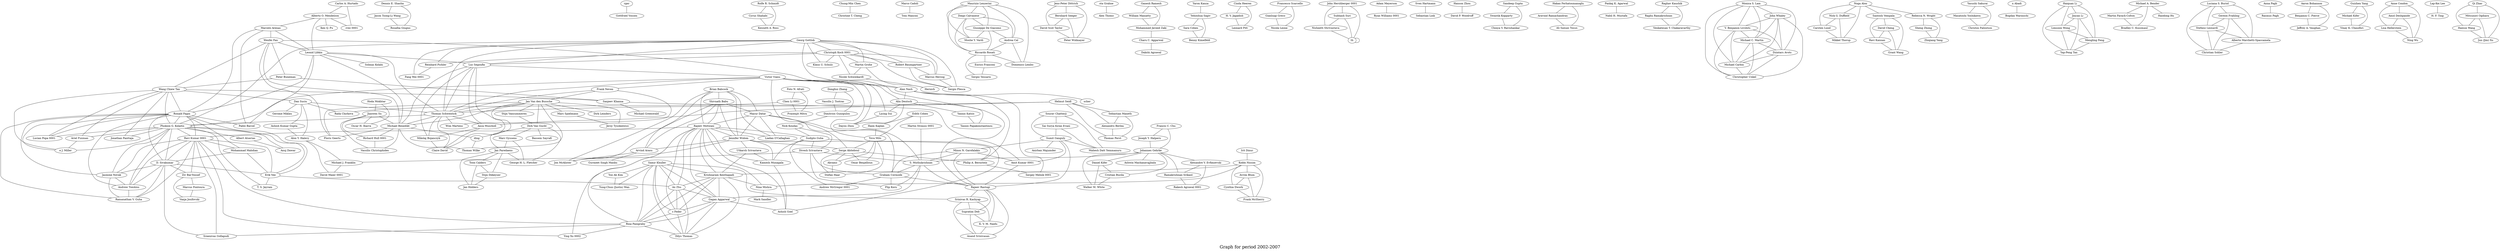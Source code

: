/*****
Graph for period 2002-2007
*****/

graph G {
  graph [splines=true overlap=false]
  node  [shape=ellipse, width=0.3, height=0.3]
  0 [label="Carlos A. Hurtado"];
  1 [label="Alberto O. Mendelzon"];
  2 [label="Georg Gottlob"];
  3 [label="Christoph Koch 0001"];
  4 [label="Foto N. Afrati"];
  5 [label="Chen Li 0001"];
  6 [label="Prasenjit Mitra"];
  7 [label="Donghui Zhang"];
  8 [label="Vassilis J. Tsotras"];
  9 [label="Dimitrios Gunopulos"];
  10 [label="Nick Koudas"];
  11 [label="Dennis E. Shasha"];
  12 [label="Jason Tsong-Li Wang"];
  13 [label="Rosalba Giugno"];
  14 [label="rger"];
  15 [label="Gottfried Vossen"];
  16 [label="Rolfe R. Schmidt"];
  17 [label="Cyrus Shahabi"];
  18 [label="Kenneth A. Ross"];
  19 [label="Marcelo Arenas"];
  20 [label="Wenfei Fan"];
  21 [label="Leonid Libkin"];
  22 [label="Peter Buneman"];
  23 [label="Wang Chiew Tan"];
  24 [label="Luc Segoufin"];
  25 [label="Victor Vianu"];
  26 [label="Francis C. Chu"];
  27 [label="Joseph Y. Halpern"];
  28 [label="Johannes Gehrke"];
  29 [label="Sanjeev Khanna"];
  30 [label="Dan Suciu"];
  31 [label="Chung-Min Chen"];
  32 [label="Christine T. Cheng"];
  33 [label="Rada Chirkova"];
  34 [label="Brian Babcock"];
  35 [label="Shivnath Babu"];
  36 [label="Mayur Datar"];
  37 [label="Rajeev Motwani"];
  38 [label="Jennifer Widom"];
  39 [label="Arvind Arasu"];
  40 [label="Jon McAlister"];
  41 [label="Sudipto Guha"];
  42 [label="Gerome Miklau"];
  43 [label="Frank Neven"];
  44 [label="Jan Van den Bussche"];
  45 [label="Marco Cadoli"];
  46 [label="Toni Mancini"];
  47 [label="Divesh Srivastava"];
  48 [label="Edith Cohen"];
  49 [label="Haim Kaplan"];
  50 [label="Tova Milo"];
  51 [label="Hoda Mokhtar"];
  52 [label="Jianwen Su"];
  53 [label="Oscar H. Ibarra"];
  54 [label="Sourav Chatterji"];
  55 [label="Sai Surya Kiran Evani"];
  56 [label="Sumit Ganguly"];
  57 [label="Mahesh Datt Yemmanuru"];
  58 [label="Maurizio Lenzerini"];
  59 [label="Diego Calvanese"];
  60 [label="Giuseppe De Giacomo"];
  61 [label="Moshe Y. Vardi"];
  62 [label="Marc Spielmann"];
  63 [label="Jerzy Tyszkiewicz"];
  64 [label="Minos N. Garofalakis"];
  65 [label="Amit Kumar 0001"];
  66 [label="Reinhard Pichler"];
  67 [label="Jens-Peter Dittrich"];
  68 [label="Bernhard Seeger"];
  69 [label="David Scot Taylor"];
  70 [label="Peter Widmayer"];
  71 [label="Helmut Seidl"];
  72 [label="Thomas Schwentick"];
  73 [label="Anca Muscholl"];
  74 [label="Michael Benedikt"];
  75 [label="sta Grahne"];
  76 [label="Alex Thomo"];
  77 [label="Martin Strauss 0001"];
  78 [label="S. Muthukrishnan"];
  79 [label="Ken Q. Pu"];
  80 [label="Samir Khuller"];
  81 [label="Yoo Ah Kim"];
  82 [label="Yung-Chun (Justin) Wan"];
  83 [label="Richard Hull 0001"];
  84 [label="Vassilis Christophides"];
  85 [label="Alexandre V. Evfimievski"];
  86 [label="Ramakrishnan Srikant"];
  87 [label="Rakesh Agrawal 0001"];
  88 [label="Daniel Kifer"];
  89 [label="Cristian Bucila"];
  90 [label="Walker M. White"];
  91 [label="Andrea Cal"];
  92 [label="Riccardo Rosati"];
  93 [label="Domenico Lembo"];
  94 [label="Irit Dinur"];
  95 [label="Kobbi Nissim"];
  96 [label="Ganesh Ramesh"];
  97 [label="William Maniatty"];
  98 [label="Mohammed Javeed Zaki"];
  99 [label="Charu C. Aggarwal"];
  100 [label="Ronald Fagin"];
  101 [label="Phokion G. Kolaitis"];
  102 [label="Lucian Popa 0001"];
  103 [label="Yaron Kanza"];
  104 [label="Yehoshua Sagiv"];
  105 [label="Liadan O'Callaghan"];
  106 [label="Graham Cormode"];
  107 [label="Ashish Kumar Gupta"];
  108 [label="Alon Y. Halevy"];
  109 [label="Cinda Heeren"];
  110 [label="H. V. Jagadish"];
  111 [label="Leonard Pitt"];
  112 [label="Dakshi Agrawal"];
  113 [label="Francesco Scarcello"];
  114 [label="Gianluigi Greco"];
  115 [label="Nicola Leone"];
  116 [label="Michael Greenwald"];
  117 [label="John Hershberger 0001"];
  118 [label="Subhash Suri"];
  119 [label="ding"];
  120 [label="Thomas Wilke"];
  121 [label="Adam Meyerson"];
  122 [label="Ryan Williams 0001"];
  123 [label="Pablo Barcel"];
  124 [label="Ravi Kumar 0001"];
  125 [label="Mohammad Mahdian"];
  126 [label="D. Sivakumar"];
  127 [label="Erik Vee"];
  128 [label="Sven Hartmann"];
  129 [label="Sebastian Link"];
  130 [label="Albert Atserias"];
  131 [label="Anuj Dawar"];
  132 [label="Ziv Bar-Yossef"];
  133 [label="Marcus Fontoura"];
  134 [label="Vanja Josifovski"];
  135 [label="rrez 0001"];
  136 [label="Klaus U. Schulz"];
  137 [label="Robert Baumgartner"];
  138 [label="Marcus Herzog"];
  139 [label="Sergio Flesca"];
  140 [label="Wim Martens"];
  141 [label="Hanson Zhou"];
  142 [label="David P. Woodruff"];
  143 [label="Sandeep Gupta"];
  144 [label="Swastik Kopparty"];
  145 [label="Chinya V. Ravishankar"];
  146 [label="Serge Abiteboul"];
  147 [label="Omar Benjelloun"];
  148 [label="Gurmeet Singh Manku"];
  149 [label="Alan Nash"];
  150 [label="scher"];
  151 [label="Alin Deutsch"];
  152 [label="Liying Sui"];
  153 [label="Hakan Ferhatosmanoglu"];
  154 [label="Aravind Ramachandran"];
  155 [label="Ali Saman Tosun"];
  156 [label="Pankaj K. Agarwal"];
  157 [label="Nabil H. Mustafa"];
  158 [label="Raghav Kaushik"];
  159 [label="Raghu Ramakrishnan"];
  160 [label="Venkatesan T. Chakaravarthy"];
  161 [label="Utkarsh Srivastava"];
  162 [label="Monica S. Lam"];
  163 [label="John Whaley"];
  164 [label="V. Benjamin Livshits"];
  165 [label="Michael C. Martin"];
  166 [label="Dzintars Avots"];
  167 [label="Michael Carbin"];
  168 [label="Christopher Unkel"];
  169 [label="Jasmine Novak"];
  170 [label="Andrew Tomkins"];
  171 [label="Ariel Fuxman"];
  172 [label="e J. Miller"];
  173 [label="Ramanathan V. Guha"];
  174 [label="Noga Alon"];
  175 [label="Nick G. Duffield"];
  176 [label="Carsten Lund"];
  177 [label="Mikkel Thorup"];
  178 [label="Santosh Vempala"];
  179 [label="Rebecca N. Wright"];
  180 [label="Floris Geerts"];
  181 [label="Rajeev Rastogi"];
  182 [label="Dirk Leinders"];
  183 [label="Stijn Vansummeren"];
  184 [label="Dirk Van Gucht"];
  185 [label="David Cheng"];
  186 [label="Ravi Kannan"];
  187 [label="Grant Wang"];
  188 [label="Sara Cohen"];
  189 [label="Martin Grohe"];
  190 [label="Sheng Zhong"];
  191 [label="Zhiqiang Yang"];
  192 [label="Philip A. Bernstein"];
  193 [label="Abrams"];
  194 [label="Stefan Haar"];
  195 [label="Nicole Schweikardt"];
  196 [label="Kamesh Munagala"];
  197 [label="Krishnaram Kenthapadi"];
  198 [label="Yannis Katsis"];
  199 [label="Yannis Papakonstantinou"];
  200 [label="Yasushi Sakurai"];
  201 [label="Masatoshi Yoshikawa"];
  202 [label="Christos Faloutsos"];
  203 [label="Sergey Melnik 0001"];
  204 [label="Nina Mishra"];
  205 [label="Avrim Blum"];
  206 [label="Cynthia Dwork"];
  207 [label="Frank McSherry"];
  208 [label="Sebastian Maneth"];
  209 [label="Alexandru Berlea"];
  210 [label="Thomas Perst"];
  211 [label="n Abadi"];
  212 [label="Bogdan Warinschi"];
  213 [label="Nisheeth Shrivastava"];
  214 [label="th"];
  215 [label="Bassem Sayrafi"];
  216 [label="Haiquan Li"];
  217 [label="Jinyan Li"];
  218 [label="Limsoon Wong"];
  219 [label="Mengling Feng"];
  220 [label="Yap-Peng Tan"];
  221 [label="Solmaz Kolahi"];
  222 [label="Michael A. Bender"];
  223 [label="Martin Farach-Colton"];
  224 [label="Bradley C. Kuszmaul"];
  225 [label="Haodong Hu"];
  226 [label="Fang Wei 0001"];
  227 [label="Jonathan Panttaja"];
  228 [label="T. S. Jayram"];
  229 [label="Benny Kimelfeld"];
  230 [label="An Zhu"];
  231 [label="Mark Sandler"];
  232 [label="Mikolaj Bojanczyk"];
  233 [label="Claire David"];
  234 [label="Enrico Franconi"];
  235 [label="Sergio Tessaris"];
  236 [label="Gagan Aggarwal"];
  237 [label="s Feder"];
  238 [label="Rina Panigrahy"];
  239 [label="Dilys Thomas"];
  240 [label="Ashish Goel"];
  241 [label="Srinivas R. Kashyap"];
  242 [label="Sreenivas Gollapudi"];
  243 [label="Ying Xu 0002"];
  244 [label="Supratim Deb"];
  245 [label="K. V. M. Naidu"];
  246 [label="Anand Srinivasan"];
  247 [label="Marc Gyssens"];
  248 [label="Jan Paredaens"];
  249 [label="George H. L. Fletcher"];
  250 [label="Toon Calders"];
  251 [label="Stijn Dekeyser"];
  252 [label="Jan Hidders"];
  253 [label="Luciana S. Buriol"];
  254 [label="Gereon Frahling"];
  255 [label="Stefano Leonardi"];
  256 [label="Alberto Marchetti-Spaccamela"];
  257 [label="Christian Sohler"];
  258 [label="Anna Pagh"];
  259 [label="Rasmus Pagh"];
  260 [label="Dayou Zhou"];
  261 [label="Aaron Bohannon"];
  262 [label="Benjamin C. Pierce"];
  263 [label="Jeffrey A. Vaughan"];
  264 [label="Guizhen Yang"];
  265 [label="Michael Kifer"];
  266 [label="Vinay K. Chaudhri"];
  267 [label="Andrew McGregor 0001"];
  268 [label="Ashwin Machanavajjhala"];
  269 [label="Anne Condon"];
  270 [label="Amol Deshpande"];
  271 [label="Lisa Hellerstein"];
  272 [label="Ning Wu"];
  273 [label="Hernich"];
  274 [label="Flip Korn"];
  275 [label="Michael J. Franklin"];
  276 [label="Anirban Majumder"];
  277 [label="Lap-Kei Lee"];
  278 [label="H. F. Ting"];
  279 [label="David Maier 0001"];
  280 [label="Qi Zhao"];
  281 [label="Mitsunori Ogihara"];
  282 [label="Haixun Wang"];
  283 [label="Jun (Jim) Xu"];
  0 -- 1;
  0 -- 135;
  1 -- 19;
  1 -- 21;
  1 -- 79;
  1 -- 135;
  2 -- 3;
  2 -- 24;
  2 -- 66;
  2 -- 72;
  2 -- 101;
  2 -- 136;
  2 -- 137;
  2 -- 138;
  2 -- 139;
  2 -- 149;
  2 -- 189;
  2 -- 226;
  3 -- 24;
  3 -- 66;
  3 -- 136;
  3 -- 137;
  3 -- 138;
  3 -- 139;
  3 -- 189;
  3 -- 195;
  4 -- 5;
  4 -- 6;
  5 -- 6;
  5 -- 33;
  7 -- 8;
  7 -- 9;
  8 -- 9;
  9 -- 10;
  10 -- 41;
  10 -- 47;
  11 -- 12;
  11 -- 13;
  12 -- 13;
  14 -- 15;
  16 -- 17;
  16 -- 18;
  17 -- 18;
  19 -- 20;
  19 -- 21;
  19 -- 100;
  19 -- 123;
  20 -- 21;
  20 -- 22;
  20 -- 23;
  20 -- 74;
  20 -- 180;
  20 -- 181;
  21 -- 24;
  21 -- 72;
  21 -- 74;
  21 -- 100;
  21 -- 123;
  21 -- 221;
  22 -- 23;
  22 -- 29;
  23 -- 29;
  23 -- 30;
  23 -- 100;
  23 -- 101;
  23 -- 102;
  23 -- 171;
  23 -- 172;
  23 -- 227;
  24 -- 25;
  24 -- 72;
  24 -- 73;
  24 -- 74;
  24 -- 232;
  24 -- 233;
  25 -- 43;
  25 -- 50;
  25 -- 72;
  25 -- 101;
  25 -- 146;
  25 -- 149;
  25 -- 151;
  25 -- 152;
  25 -- 260;
  26 -- 27;
  26 -- 28;
  27 -- 28;
  28 -- 78;
  28 -- 85;
  28 -- 86;
  28 -- 88;
  28 -- 89;
  28 -- 90;
  28 -- 268;
  29 -- 65;
  29 -- 116;
  30 -- 33;
  30 -- 42;
  30 -- 72;
  30 -- 107;
  30 -- 108;
  31 -- 32;
  34 -- 35;
  34 -- 36;
  34 -- 37;
  34 -- 38;
  34 -- 39;
  34 -- 40;
  34 -- 105;
  35 -- 36;
  35 -- 37;
  35 -- 38;
  35 -- 39;
  35 -- 40;
  36 -- 37;
  36 -- 38;
  36 -- 78;
  36 -- 105;
  36 -- 106;
  37 -- 38;
  37 -- 41;
  37 -- 105;
  37 -- 124;
  37 -- 196;
  37 -- 197;
  37 -- 204;
  37 -- 230;
  37 -- 236;
  37 -- 237;
  37 -- 238;
  37 -- 240;
  37 -- 243;
  38 -- 39;
  38 -- 40;
  38 -- 146;
  38 -- 161;
  38 -- 192;
  38 -- 196;
  39 -- 40;
  39 -- 148;
  41 -- 47;
  41 -- 196;
  41 -- 240;
  41 -- 267;
  43 -- 44;
  43 -- 72;
  43 -- 140;
  44 -- 62;
  44 -- 63;
  44 -- 72;
  44 -- 74;
  44 -- 119;
  44 -- 120;
  44 -- 180;
  44 -- 182;
  44 -- 183;
  44 -- 184;
  45 -- 46;
  47 -- 78;
  47 -- 106;
  47 -- 274;
  47 -- 275;
  48 -- 49;
  48 -- 50;
  48 -- 77;
  49 -- 50;
  50 -- 146;
  50 -- 147;
  50 -- 193;
  50 -- 194;
  51 -- 52;
  51 -- 53;
  52 -- 53;
  52 -- 74;
  52 -- 83;
  52 -- 84;
  54 -- 55;
  54 -- 56;
  54 -- 57;
  55 -- 56;
  55 -- 57;
  56 -- 57;
  56 -- 64;
  56 -- 65;
  56 -- 181;
  56 -- 276;
  58 -- 59;
  58 -- 60;
  58 -- 61;
  58 -- 91;
  58 -- 92;
  58 -- 93;
  59 -- 60;
  59 -- 61;
  59 -- 91;
  59 -- 92;
  60 -- 61;
  60 -- 91;
  60 -- 92;
  62 -- 63;
  64 -- 65;
  64 -- 78;
  64 -- 106;
  64 -- 181;
  65 -- 181;
  66 -- 226;
  67 -- 68;
  67 -- 69;
  67 -- 70;
  68 -- 69;
  68 -- 70;
  69 -- 70;
  71 -- 72;
  71 -- 73;
  71 -- 208;
  71 -- 209;
  71 -- 210;
  72 -- 73;
  72 -- 74;
  72 -- 101;
  72 -- 140;
  72 -- 232;
  72 -- 233;
  73 -- 232;
  73 -- 233;
  74 -- 83;
  74 -- 84;
  74 -- 119;
  74 -- 120;
  74 -- 180;
  75 -- 76;
  77 -- 78;
  78 -- 106;
  78 -- 181;
  78 -- 236;
  78 -- 274;
  80 -- 81;
  80 -- 82;
  80 -- 197;
  80 -- 230;
  80 -- 236;
  80 -- 237;
  80 -- 238;
  80 -- 239;
  80 -- 241;
  81 -- 82;
  83 -- 84;
  85 -- 86;
  85 -- 87;
  86 -- 87;
  88 -- 89;
  88 -- 90;
  89 -- 90;
  91 -- 92;
  91 -- 93;
  92 -- 93;
  92 -- 234;
  92 -- 235;
  94 -- 95;
  95 -- 197;
  95 -- 204;
  95 -- 205;
  95 -- 206;
  95 -- 207;
  96 -- 97;
  96 -- 98;
  97 -- 98;
  98 -- 99;
  99 -- 112;
  100 -- 101;
  100 -- 102;
  100 -- 123;
  100 -- 124;
  100 -- 125;
  100 -- 126;
  100 -- 127;
  100 -- 169;
  100 -- 170;
  100 -- 172;
  100 -- 173;
  101 -- 102;
  101 -- 124;
  101 -- 126;
  101 -- 127;
  101 -- 130;
  101 -- 131;
  101 -- 169;
  101 -- 170;
  101 -- 171;
  101 -- 172;
  101 -- 227;
  101 -- 228;
  103 -- 104;
  104 -- 188;
  104 -- 229;
  106 -- 181;
  106 -- 267;
  106 -- 274;
  107 -- 108;
  108 -- 275;
  108 -- 279;
  109 -- 110;
  109 -- 111;
  110 -- 111;
  113 -- 114;
  113 -- 115;
  114 -- 115;
  117 -- 118;
  117 -- 213;
  117 -- 214;
  118 -- 213;
  118 -- 214;
  119 -- 120;
  121 -- 122;
  124 -- 125;
  124 -- 126;
  124 -- 127;
  124 -- 132;
  124 -- 169;
  124 -- 170;
  124 -- 173;
  124 -- 238;
  124 -- 242;
  124 -- 243;
  125 -- 126;
  125 -- 127;
  126 -- 127;
  126 -- 132;
  126 -- 169;
  126 -- 170;
  126 -- 173;
  126 -- 242;
  127 -- 228;
  127 -- 230;
  128 -- 129;
  130 -- 131;
  132 -- 133;
  132 -- 134;
  133 -- 134;
  137 -- 138;
  137 -- 139;
  138 -- 139;
  141 -- 142;
  143 -- 144;
  143 -- 145;
  144 -- 145;
  146 -- 147;
  146 -- 192;
  146 -- 193;
  146 -- 194;
  149 -- 150;
  149 -- 151;
  149 -- 192;
  149 -- 203;
  151 -- 152;
  151 -- 198;
  151 -- 199;
  151 -- 260;
  152 -- 260;
  153 -- 154;
  153 -- 155;
  154 -- 155;
  156 -- 157;
  158 -- 159;
  158 -- 160;
  159 -- 160;
  161 -- 196;
  161 -- 197;
  162 -- 163;
  162 -- 164;
  162 -- 165;
  162 -- 166;
  162 -- 167;
  162 -- 168;
  163 -- 164;
  163 -- 165;
  163 -- 166;
  163 -- 167;
  163 -- 168;
  164 -- 165;
  164 -- 166;
  164 -- 167;
  164 -- 168;
  165 -- 166;
  165 -- 167;
  165 -- 168;
  166 -- 167;
  166 -- 168;
  167 -- 168;
  169 -- 170;
  169 -- 173;
  170 -- 173;
  171 -- 172;
  174 -- 175;
  174 -- 176;
  174 -- 177;
  174 -- 178;
  174 -- 179;
  175 -- 176;
  175 -- 177;
  176 -- 177;
  178 -- 185;
  178 -- 186;
  178 -- 187;
  179 -- 190;
  179 -- 191;
  181 -- 241;
  181 -- 244;
  181 -- 245;
  181 -- 246;
  183 -- 184;
  184 -- 215;
  184 -- 247;
  184 -- 248;
  184 -- 249;
  185 -- 186;
  185 -- 187;
  186 -- 187;
  188 -- 229;
  189 -- 195;
  189 -- 273;
  190 -- 191;
  192 -- 203;
  193 -- 194;
  195 -- 273;
  196 -- 240;
  197 -- 204;
  197 -- 230;
  197 -- 236;
  197 -- 237;
  197 -- 238;
  197 -- 239;
  198 -- 199;
  200 -- 201;
  200 -- 202;
  201 -- 202;
  204 -- 231;
  205 -- 206;
  205 -- 207;
  206 -- 207;
  208 -- 209;
  208 -- 210;
  209 -- 210;
  211 -- 212;
  213 -- 214;
  214 -- 214;
  216 -- 217;
  216 -- 218;
  216 -- 219;
  216 -- 220;
  217 -- 218;
  217 -- 219;
  217 -- 220;
  218 -- 219;
  218 -- 220;
  219 -- 220;
  222 -- 223;
  222 -- 224;
  222 -- 225;
  223 -- 224;
  230 -- 236;
  230 -- 237;
  230 -- 238;
  230 -- 239;
  232 -- 233;
  234 -- 235;
  236 -- 237;
  236 -- 238;
  236 -- 239;
  236 -- 240;
  237 -- 238;
  237 -- 239;
  238 -- 239;
  238 -- 242;
  238 -- 243;
  241 -- 244;
  241 -- 245;
  241 -- 246;
  244 -- 245;
  244 -- 246;
  245 -- 246;
  247 -- 248;
  247 -- 249;
  248 -- 249;
  248 -- 250;
  248 -- 251;
  248 -- 252;
  250 -- 251;
  250 -- 252;
  251 -- 252;
  253 -- 254;
  253 -- 255;
  253 -- 256;
  253 -- 257;
  254 -- 255;
  254 -- 256;
  254 -- 257;
  255 -- 256;
  255 -- 257;
  256 -- 257;
  258 -- 259;
  261 -- 262;
  261 -- 263;
  262 -- 263;
  264 -- 265;
  264 -- 266;
  265 -- 266;
  269 -- 270;
  269 -- 271;
  269 -- 272;
  270 -- 271;
  270 -- 272;
  271 -- 272;
  275 -- 279;
  277 -- 278;
  280 -- 281;
  280 -- 282;
  280 -- 283;
  281 -- 282;
  281 -- 283;
  282 -- 283;
  label = "\nGraph for period 2002-2007\n";  fontsize=24;
}
